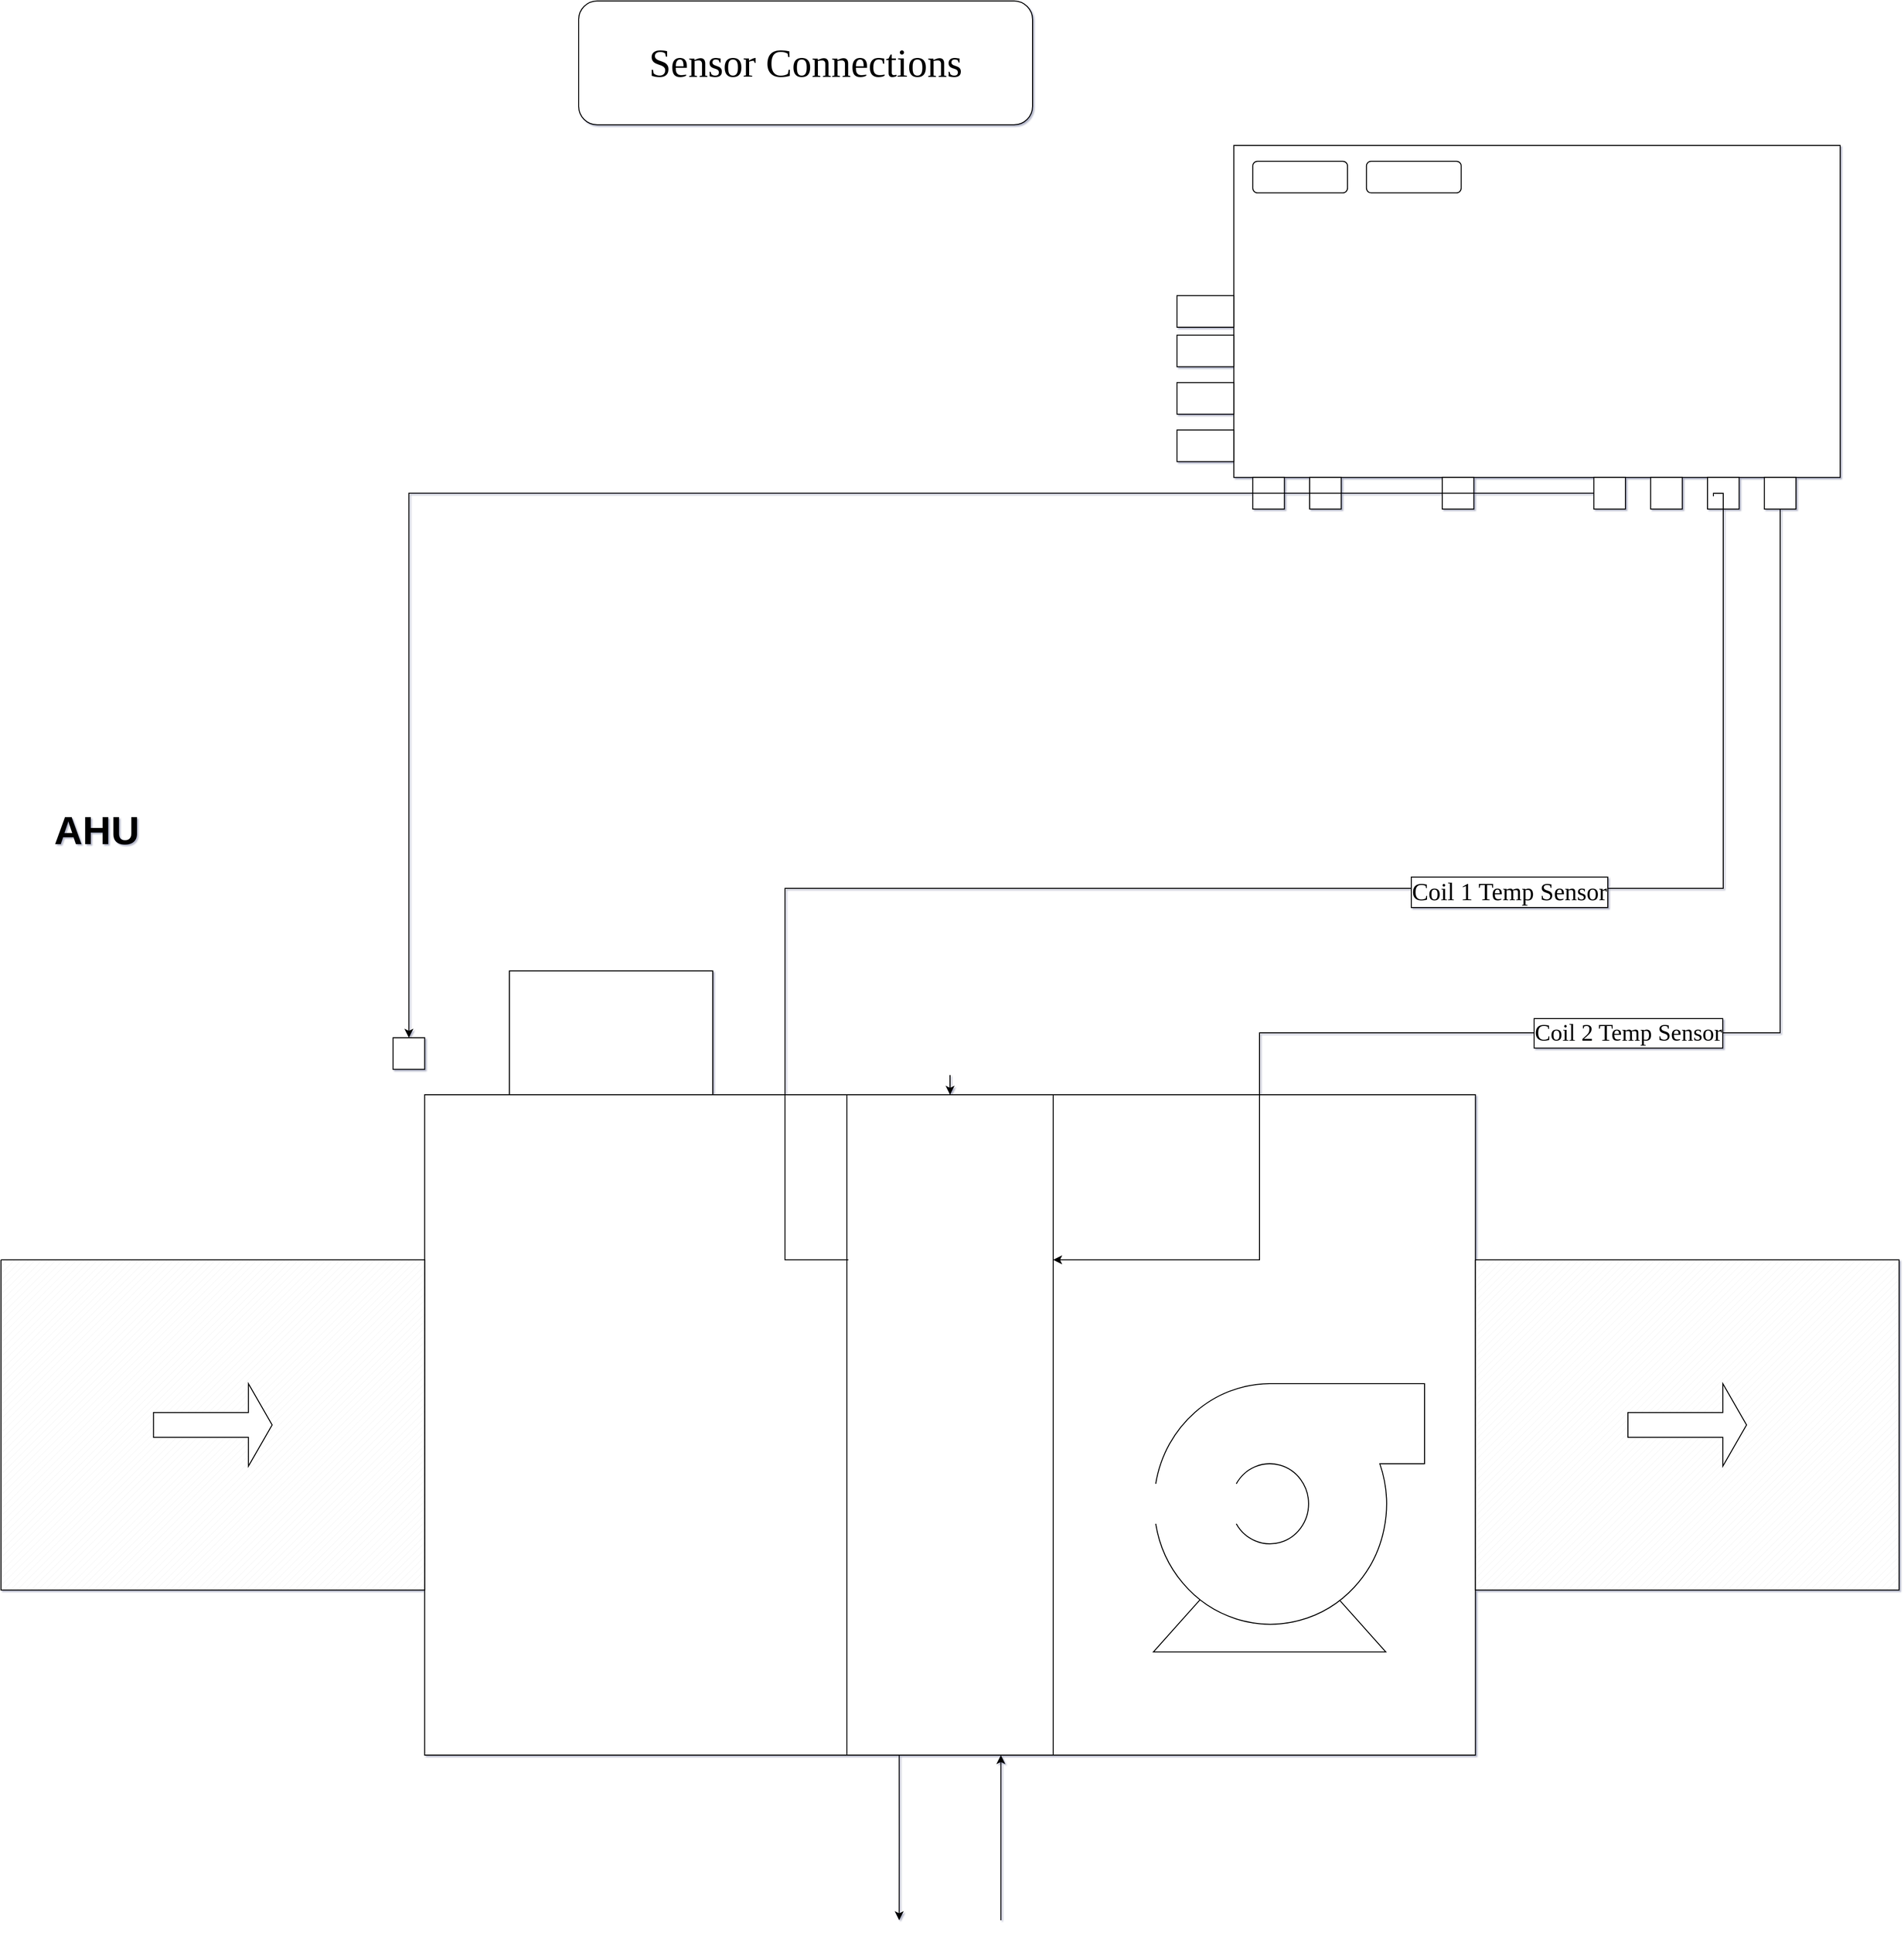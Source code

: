 <mxfile version="20.5.1" type="github"><diagram id="4l0VnE-pw2lBxwPgpEtc" name="Page-1"><mxGraphModel dx="2767" dy="1460" grid="1" gridSize="21" guides="1" tooltips="1" connect="1" arrows="1" fold="1" page="1" pageScale="1" pageWidth="4681" pageHeight="3300" math="0" shadow="1"><root><mxCell id="0"/><mxCell id="1" parent="0"/><mxCell id="eam_SBuWEZHdjYL0IYUG-66" value="Sensor Connections" style="whiteSpace=wrap;html=1;rounded=1;fontFamily=Verdana;fontSize=40;" vertex="1" parent="1"><mxGeometry x="1260" width="462" height="126" as="geometry"/></mxCell><mxCell id="eam_SBuWEZHdjYL0IYUG-25" value="" style="verticalLabelPosition=bottom;verticalAlign=top;html=1;shape=mxgraph.basic.patternFillRect;fillStyle=hor;step=5;fillStrokeWidth=0.2;fillStrokeColor=#dddddd;" vertex="1" parent="1"><mxGeometry x="1534.5" y="1113" width="207" height="672" as="geometry"/></mxCell><mxCell id="eam_SBuWEZHdjYL0IYUG-60" value="" style="group" vertex="1" connectable="0" parent="1"><mxGeometry x="672" y="798" width="1932" height="1155" as="geometry"/></mxCell><mxCell id="eam_SBuWEZHdjYL0IYUG-56" value="" style="group" vertex="1" connectable="0" parent="eam_SBuWEZHdjYL0IYUG-60"><mxGeometry y="126" width="1932" height="1029" as="geometry"/></mxCell><mxCell id="eam_SBuWEZHdjYL0IYUG-37" value="&lt;pre&gt;&lt;font style=&quot;font-size: 11px;&quot;&gt;Cooling Coil&lt;/font&gt;&lt;/pre&gt;" style="text;html=1;resizable=0;autosize=1;align=center;verticalAlign=middle;points=[];rounded=1;" vertex="1" parent="eam_SBuWEZHdjYL0IYUG-56"><mxGeometry x="879.75" y="472.5" width="100" height="50" as="geometry"/></mxCell><mxCell id="eam_SBuWEZHdjYL0IYUG-38" value="&lt;pre&gt;&lt;font style=&quot;font-size: 11px;&quot;&gt;Return Air Duct&lt;/font&gt;&lt;/pre&gt;" style="text;html=1;resizable=0;autosize=1;align=center;verticalAlign=middle;points=[];rounded=1;" vertex="1" parent="eam_SBuWEZHdjYL0IYUG-56"><mxGeometry x="120.75" y="367.5" width="110" height="50" as="geometry"/></mxCell><mxCell id="eam_SBuWEZHdjYL0IYUG-40" value="&lt;pre&gt;&lt;font style=&quot;font-size: 11px;&quot;&gt;Supply Air Duct&lt;/font&gt;&lt;/pre&gt;" style="text;html=1;resizable=0;autosize=1;align=center;verticalAlign=middle;points=[];rounded=1;" vertex="1" parent="eam_SBuWEZHdjYL0IYUG-56"><mxGeometry x="1656" y="367.5" width="110" height="50" as="geometry"/></mxCell><mxCell id="eam_SBuWEZHdjYL0IYUG-41" value="&lt;pre&gt;&lt;font style=&quot;font-size: 11px;&quot;&gt;Blower&lt;/font&gt;&lt;/pre&gt;" style="text;html=1;resizable=0;autosize=1;align=center;verticalAlign=middle;points=[];rounded=1;" vertex="1" parent="eam_SBuWEZHdjYL0IYUG-56"><mxGeometry x="1259.25" y="756" width="60" height="50" as="geometry"/></mxCell><mxCell id="eam_SBuWEZHdjYL0IYUG-52" value="&lt;pre&gt;&lt;font style=&quot;font-size: 11px;&quot;&gt;Fresh Air Inlet&lt;/font&gt;&lt;/pre&gt;" style="text;html=1;resizable=0;autosize=1;align=center;verticalAlign=middle;points=[];rounded=1;" vertex="1" parent="eam_SBuWEZHdjYL0IYUG-56"><mxGeometry x="534.75" y="42" width="110" height="50" as="geometry"/></mxCell><mxCell id="eam_SBuWEZHdjYL0IYUG-80" value="" style="group" vertex="1" connectable="0" parent="eam_SBuWEZHdjYL0IYUG-56"><mxGeometry y="63" width="1932" height="966" as="geometry"/></mxCell><mxCell id="eam_SBuWEZHdjYL0IYUG-20" value="" style="rounded=0;whiteSpace=wrap;html=1;" vertex="1" parent="eam_SBuWEZHdjYL0IYUG-80"><mxGeometry x="431.25" y="126" width="1069.5" height="672" as="geometry"/></mxCell><mxCell id="eam_SBuWEZHdjYL0IYUG-21" value="" style="verticalLabelPosition=bottom;verticalAlign=top;html=1;shape=mxgraph.basic.patternFillRect;fillStyle=diag;step=5;fillStrokeWidth=0.2;fillStrokeColor=#dddddd;" vertex="1" parent="eam_SBuWEZHdjYL0IYUG-80"><mxGeometry y="294" width="431.25" height="336" as="geometry"/></mxCell><mxCell id="eam_SBuWEZHdjYL0IYUG-22" value="" style="shape=singleArrow;whiteSpace=wrap;html=1;" vertex="1" parent="eam_SBuWEZHdjYL0IYUG-80"><mxGeometry x="155.25" y="420" width="120.75" height="84" as="geometry"/></mxCell><mxCell id="eam_SBuWEZHdjYL0IYUG-23" value="" style="verticalLabelPosition=bottom;verticalAlign=top;html=1;shape=mxgraph.basic.patternFillRect;fillStyle=diag;step=5;fillStrokeWidth=0.2;fillStrokeColor=#dddddd;" vertex="1" parent="eam_SBuWEZHdjYL0IYUG-80"><mxGeometry x="1500.75" y="294" width="431.25" height="336" as="geometry"/></mxCell><mxCell id="eam_SBuWEZHdjYL0IYUG-24" value="" style="shape=singleArrow;whiteSpace=wrap;html=1;" vertex="1" parent="eam_SBuWEZHdjYL0IYUG-80"><mxGeometry x="1656" y="420" width="120.75" height="84" as="geometry"/></mxCell><mxCell id="eam_SBuWEZHdjYL0IYUG-46" style="edgeStyle=orthogonalEdgeStyle;rounded=0;orthogonalLoop=1;jettySize=auto;html=1;exitX=0.25;exitY=1;exitDx=0;exitDy=0;exitPerimeter=0;fontFamily=Verdana;fontSize=11;" edge="1" parent="eam_SBuWEZHdjYL0IYUG-80" source="eam_SBuWEZHdjYL0IYUG-25"><mxGeometry relative="1" as="geometry"><mxPoint x="914.25" y="966" as="targetPoint"/></mxGeometry></mxCell><mxCell id="eam_SBuWEZHdjYL0IYUG-28" value="" style="shape=mxgraph.pid.pumps.centrifugal_pump_1;html=1;pointerEvents=1;align=center;verticalLabelPosition=bottom;verticalAlign=top;dashed=0;" vertex="1" parent="eam_SBuWEZHdjYL0IYUG-80"><mxGeometry x="1173" y="420" width="276" height="273" as="geometry"/></mxCell><mxCell id="eam_SBuWEZHdjYL0IYUG-47" value="" style="endArrow=classic;html=1;rounded=0;fontFamily=Verdana;fontSize=11;" edge="1" parent="eam_SBuWEZHdjYL0IYUG-80"><mxGeometry width="50" height="50" relative="1" as="geometry"><mxPoint x="1017.75" y="966" as="sourcePoint"/><mxPoint x="1017.75" y="798" as="targetPoint"/></mxGeometry></mxCell><mxCell id="eam_SBuWEZHdjYL0IYUG-48" value="" style="rounded=0;whiteSpace=wrap;html=1;fontFamily=Verdana;fontSize=11;" vertex="1" parent="eam_SBuWEZHdjYL0IYUG-80"><mxGeometry x="517.5" width="207" height="126" as="geometry"/></mxCell><mxCell id="eam_SBuWEZHdjYL0IYUG-78" value="" style="rounded=0;whiteSpace=wrap;html=1;labelBorderColor=default;fontFamily=Verdana;fontSize=26;" vertex="1" parent="eam_SBuWEZHdjYL0IYUG-80"><mxGeometry x="861" y="126" width="210" height="672" as="geometry"/></mxCell><mxCell id="eam_SBuWEZHdjYL0IYUG-79" style="edgeStyle=orthogonalEdgeStyle;rounded=0;orthogonalLoop=1;jettySize=auto;html=1;fontFamily=Verdana;fontSize=26;" edge="1" parent="eam_SBuWEZHdjYL0IYUG-80" source="eam_SBuWEZHdjYL0IYUG-78" target="eam_SBuWEZHdjYL0IYUG-20"><mxGeometry relative="1" as="geometry"/></mxCell><mxCell id="eam_SBuWEZHdjYL0IYUG-82" value="" style="whiteSpace=wrap;html=1;aspect=fixed;" vertex="1" parent="eam_SBuWEZHdjYL0IYUG-80"><mxGeometry x="399.08" y="68" width="32.174" height="32.174" as="geometry"/></mxCell><mxCell id="eam_SBuWEZHdjYL0IYUG-29" value="&lt;h1&gt;&lt;font style=&quot;font-size: 40px;&quot;&gt;AHU&lt;/font&gt;&lt;/h1&gt;" style="text;html=1;resizable=0;autosize=1;align=center;verticalAlign=middle;points=[];rounded=1;" vertex="1" parent="eam_SBuWEZHdjYL0IYUG-60"><mxGeometry x="42.005" width="110" height="90" as="geometry"/></mxCell><mxCell id="eam_SBuWEZHdjYL0IYUG-65" value="" style="group" vertex="1" connectable="0" parent="1"><mxGeometry x="1869" y="147" width="675" height="370" as="geometry"/></mxCell><mxCell id="eam_SBuWEZHdjYL0IYUG-1" value="" style="rounded=0;whiteSpace=wrap;html=1;" vertex="1" parent="eam_SBuWEZHdjYL0IYUG-65"><mxGeometry x="57.857" width="617.143" height="337.826" as="geometry"/></mxCell><mxCell id="eam_SBuWEZHdjYL0IYUG-2" value="" style="rounded=1;whiteSpace=wrap;html=1;" vertex="1" parent="eam_SBuWEZHdjYL0IYUG-65"><mxGeometry x="77.143" y="16.087" width="96.429" height="32.174" as="geometry"/></mxCell><mxCell id="eam_SBuWEZHdjYL0IYUG-3" value="" style="rounded=1;whiteSpace=wrap;html=1;" vertex="1" parent="eam_SBuWEZHdjYL0IYUG-65"><mxGeometry x="192.857" y="16.087" width="96.429" height="32.174" as="geometry"/></mxCell><mxCell id="eam_SBuWEZHdjYL0IYUG-4" value="" style="rounded=0;whiteSpace=wrap;html=1;" vertex="1" parent="eam_SBuWEZHdjYL0IYUG-65"><mxGeometry y="193.043" width="57.857" height="32.174" as="geometry"/></mxCell><mxCell id="eam_SBuWEZHdjYL0IYUG-6" value="" style="rounded=0;whiteSpace=wrap;html=1;" vertex="1" parent="eam_SBuWEZHdjYL0IYUG-65"><mxGeometry y="152.826" width="57.857" height="32.174" as="geometry"/></mxCell><mxCell id="eam_SBuWEZHdjYL0IYUG-8" value="" style="rounded=0;whiteSpace=wrap;html=1;" vertex="1" parent="eam_SBuWEZHdjYL0IYUG-65"><mxGeometry y="289.565" width="57.857" height="32.174" as="geometry"/></mxCell><mxCell id="eam_SBuWEZHdjYL0IYUG-10" value="" style="rounded=0;whiteSpace=wrap;html=1;" vertex="1" parent="eam_SBuWEZHdjYL0IYUG-65"><mxGeometry y="241.304" width="57.857" height="32.174" as="geometry"/></mxCell><mxCell id="eam_SBuWEZHdjYL0IYUG-12" value="" style="whiteSpace=wrap;html=1;aspect=fixed;" vertex="1" parent="eam_SBuWEZHdjYL0IYUG-65"><mxGeometry x="77.143" y="337.826" width="32.174" height="32.174" as="geometry"/></mxCell><mxCell id="eam_SBuWEZHdjYL0IYUG-13" value="" style="whiteSpace=wrap;html=1;aspect=fixed;" vertex="1" parent="eam_SBuWEZHdjYL0IYUG-65"><mxGeometry x="135" y="337.826" width="32.174" height="32.174" as="geometry"/></mxCell><mxCell id="eam_SBuWEZHdjYL0IYUG-14" value="" style="whiteSpace=wrap;html=1;aspect=fixed;" vertex="1" parent="eam_SBuWEZHdjYL0IYUG-65"><mxGeometry x="270" y="337.826" width="32.174" height="32.174" as="geometry"/></mxCell><mxCell id="eam_SBuWEZHdjYL0IYUG-16" value="" style="whiteSpace=wrap;html=1;aspect=fixed;" vertex="1" parent="eam_SBuWEZHdjYL0IYUG-65"><mxGeometry x="424.286" y="337.826" width="32.174" height="32.174" as="geometry"/></mxCell><mxCell id="eam_SBuWEZHdjYL0IYUG-17" value="" style="whiteSpace=wrap;html=1;aspect=fixed;" vertex="1" parent="eam_SBuWEZHdjYL0IYUG-65"><mxGeometry x="482.143" y="337.826" width="32.174" height="32.174" as="geometry"/></mxCell><mxCell id="eam_SBuWEZHdjYL0IYUG-18" value="" style="whiteSpace=wrap;html=1;aspect=fixed;" vertex="1" parent="eam_SBuWEZHdjYL0IYUG-65"><mxGeometry x="540" y="337.826" width="32.174" height="32.174" as="geometry"/></mxCell><mxCell id="eam_SBuWEZHdjYL0IYUG-19" value="" style="whiteSpace=wrap;html=1;aspect=fixed;" vertex="1" parent="eam_SBuWEZHdjYL0IYUG-65"><mxGeometry x="597.857" y="337.826" width="32.174" height="32.174" as="geometry"/></mxCell><mxCell id="eam_SBuWEZHdjYL0IYUG-68" style="edgeStyle=orthogonalEdgeStyle;rounded=0;orthogonalLoop=1;jettySize=auto;html=1;exitX=0.5;exitY=1;exitDx=0;exitDy=0;fontFamily=Verdana;fontSize=40;" edge="1" parent="1" source="eam_SBuWEZHdjYL0IYUG-19"><mxGeometry relative="1" as="geometry"><mxPoint x="1743" y="1281" as="targetPoint"/><Array as="points"><mxPoint x="2483" y="1050"/><mxPoint x="1953" y="1050"/><mxPoint x="1953" y="1281"/></Array></mxGeometry></mxCell><mxCell id="eam_SBuWEZHdjYL0IYUG-72" value="Coil 2 Temp Sensor" style="edgeLabel;html=1;align=center;verticalAlign=middle;resizable=0;points=[];fontSize=24;fontFamily=Verdana;labelBorderColor=default;" vertex="1" connectable="0" parent="eam_SBuWEZHdjYL0IYUG-68"><mxGeometry x="-0.257" y="7" relative="1" as="geometry"><mxPoint x="-130" y="-7" as="offset"/></mxGeometry></mxCell><mxCell id="eam_SBuWEZHdjYL0IYUG-73" value="" style="edgeStyle=orthogonalEdgeStyle;rounded=0;orthogonalLoop=1;jettySize=auto;html=1;fontFamily=Verdana;fontSize=40;endArrow=none;" edge="1" parent="1" target="eam_SBuWEZHdjYL0IYUG-25"><mxGeometry relative="1" as="geometry"><mxPoint x="2415" y="504" as="sourcePoint"/><mxPoint x="1533" y="1260" as="targetPoint"/><Array as="points"><mxPoint x="2415" y="501"/><mxPoint x="2425" y="501"/><mxPoint x="2425" y="903"/><mxPoint x="1470" y="903"/><mxPoint x="1470" y="1281"/></Array></mxGeometry></mxCell><mxCell id="eam_SBuWEZHdjYL0IYUG-74" value="&lt;font style=&quot;font-size: 25px;&quot;&gt;Coil 1 Temp Sensor&lt;/font&gt;" style="edgeLabel;html=1;align=center;verticalAlign=middle;resizable=0;points=[];fontSize=25;fontFamily=Verdana;labelBorderColor=#000000;" vertex="1" connectable="0" parent="eam_SBuWEZHdjYL0IYUG-73"><mxGeometry x="-0.82" y="4" relative="1" as="geometry"><mxPoint x="-222" y="255" as="offset"/></mxGeometry></mxCell><mxCell id="eam_SBuWEZHdjYL0IYUG-83" style="edgeStyle=orthogonalEdgeStyle;rounded=0;orthogonalLoop=1;jettySize=auto;html=1;" edge="1" parent="1" source="eam_SBuWEZHdjYL0IYUG-16" target="eam_SBuWEZHdjYL0IYUG-82"><mxGeometry relative="1" as="geometry"/></mxCell></root></mxGraphModel></diagram></mxfile>